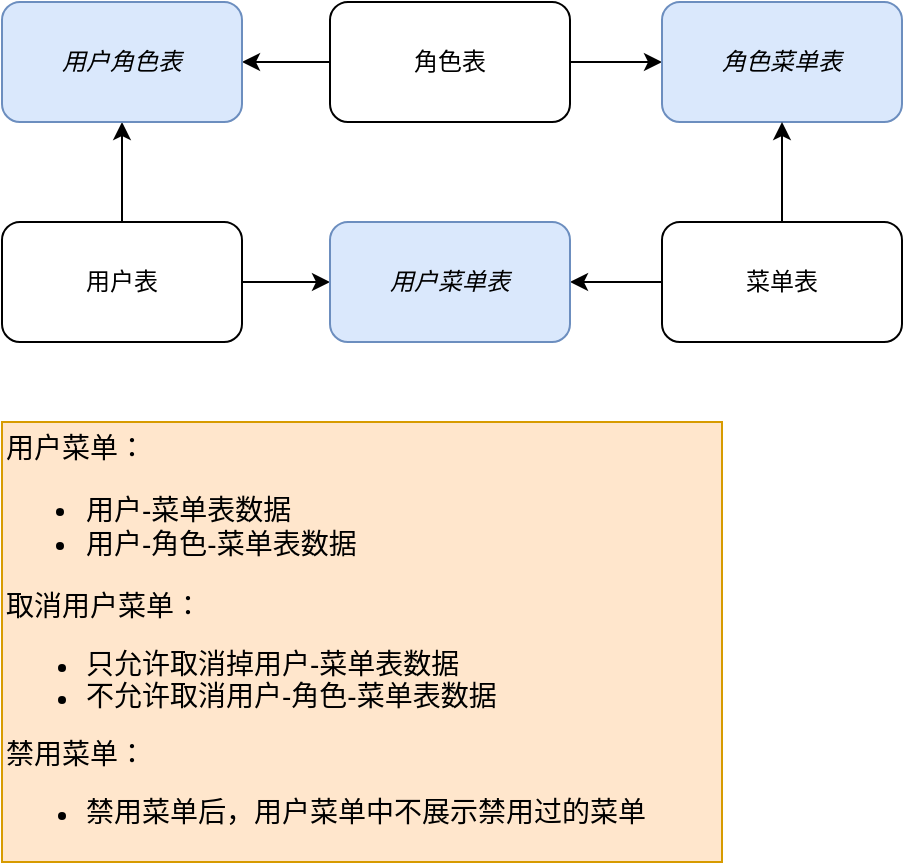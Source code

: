 <mxfile version="14.6.12" type="github">
  <diagram id="oQrvM1VzOBdNiyl4vu-T" name="Page-1">
    <mxGraphModel dx="868" dy="525" grid="1" gridSize="10" guides="1" tooltips="1" connect="1" arrows="1" fold="1" page="1" pageScale="1" pageWidth="827" pageHeight="1169" math="0" shadow="0">
      <root>
        <mxCell id="0" />
        <mxCell id="1" parent="0" />
        <mxCell id="nWkTAEv1N8oi5X_GSF99-6" style="edgeStyle=orthogonalEdgeStyle;rounded=0;orthogonalLoop=1;jettySize=auto;html=1;exitX=0.5;exitY=0;exitDx=0;exitDy=0;entryX=0.5;entryY=1;entryDx=0;entryDy=0;" edge="1" parent="1" source="nWkTAEv1N8oi5X_GSF99-1" target="nWkTAEv1N8oi5X_GSF99-3">
          <mxGeometry relative="1" as="geometry" />
        </mxCell>
        <mxCell id="nWkTAEv1N8oi5X_GSF99-11" value="" style="edgeStyle=orthogonalEdgeStyle;rounded=0;orthogonalLoop=1;jettySize=auto;html=1;" edge="1" parent="1" source="nWkTAEv1N8oi5X_GSF99-1" target="nWkTAEv1N8oi5X_GSF99-10">
          <mxGeometry relative="1" as="geometry" />
        </mxCell>
        <mxCell id="nWkTAEv1N8oi5X_GSF99-1" value="用户表" style="rounded=1;whiteSpace=wrap;html=1;" vertex="1" parent="1">
          <mxGeometry x="190" y="210" width="120" height="60" as="geometry" />
        </mxCell>
        <mxCell id="nWkTAEv1N8oi5X_GSF99-7" value="" style="edgeStyle=orthogonalEdgeStyle;rounded=0;orthogonalLoop=1;jettySize=auto;html=1;" edge="1" parent="1" source="nWkTAEv1N8oi5X_GSF99-2" target="nWkTAEv1N8oi5X_GSF99-3">
          <mxGeometry relative="1" as="geometry" />
        </mxCell>
        <mxCell id="nWkTAEv1N8oi5X_GSF99-8" value="" style="edgeStyle=orthogonalEdgeStyle;rounded=0;orthogonalLoop=1;jettySize=auto;html=1;" edge="1" parent="1" source="nWkTAEv1N8oi5X_GSF99-2" target="nWkTAEv1N8oi5X_GSF99-4">
          <mxGeometry relative="1" as="geometry" />
        </mxCell>
        <mxCell id="nWkTAEv1N8oi5X_GSF99-2" value="角色表" style="rounded=1;whiteSpace=wrap;html=1;" vertex="1" parent="1">
          <mxGeometry x="354" y="100" width="120" height="60" as="geometry" />
        </mxCell>
        <mxCell id="nWkTAEv1N8oi5X_GSF99-3" value="&lt;i&gt;用户角色表&lt;/i&gt;" style="rounded=1;whiteSpace=wrap;html=1;fillColor=#dae8fc;strokeColor=#6c8ebf;" vertex="1" parent="1">
          <mxGeometry x="190" y="100" width="120" height="60" as="geometry" />
        </mxCell>
        <mxCell id="nWkTAEv1N8oi5X_GSF99-4" value="&lt;i&gt;角色菜单表&lt;/i&gt;" style="rounded=1;whiteSpace=wrap;html=1;fillColor=#dae8fc;strokeColor=#6c8ebf;" vertex="1" parent="1">
          <mxGeometry x="520" y="100" width="120" height="60" as="geometry" />
        </mxCell>
        <mxCell id="nWkTAEv1N8oi5X_GSF99-9" value="" style="edgeStyle=orthogonalEdgeStyle;rounded=0;orthogonalLoop=1;jettySize=auto;html=1;" edge="1" parent="1" source="nWkTAEv1N8oi5X_GSF99-5" target="nWkTAEv1N8oi5X_GSF99-4">
          <mxGeometry relative="1" as="geometry" />
        </mxCell>
        <mxCell id="nWkTAEv1N8oi5X_GSF99-12" value="" style="edgeStyle=orthogonalEdgeStyle;rounded=0;orthogonalLoop=1;jettySize=auto;html=1;" edge="1" parent="1" source="nWkTAEv1N8oi5X_GSF99-5" target="nWkTAEv1N8oi5X_GSF99-10">
          <mxGeometry relative="1" as="geometry" />
        </mxCell>
        <mxCell id="nWkTAEv1N8oi5X_GSF99-5" value="菜单表" style="rounded=1;whiteSpace=wrap;html=1;" vertex="1" parent="1">
          <mxGeometry x="520" y="210" width="120" height="60" as="geometry" />
        </mxCell>
        <mxCell id="nWkTAEv1N8oi5X_GSF99-10" value="&lt;i&gt;用户菜单表&lt;/i&gt;" style="rounded=1;whiteSpace=wrap;html=1;fillColor=#dae8fc;strokeColor=#6c8ebf;" vertex="1" parent="1">
          <mxGeometry x="354" y="210" width="120" height="60" as="geometry" />
        </mxCell>
        <mxCell id="nWkTAEv1N8oi5X_GSF99-13" value="&lt;font style=&quot;font-size: 14px&quot;&gt;用户菜单：&lt;br&gt;&lt;/font&gt;&lt;ul style=&quot;font-size: 14px&quot;&gt;&lt;li&gt;&lt;font style=&quot;font-size: 14px&quot;&gt;用户-菜单表数据&lt;/font&gt;&lt;/li&gt;&lt;li&gt;&lt;font style=&quot;font-size: 14px&quot;&gt;用户-角色-菜单表数据&lt;/font&gt;&lt;/li&gt;&lt;/ul&gt;&lt;div&gt;&lt;span style=&quot;font-size: 14px&quot;&gt;取消用户菜单：&lt;/span&gt;&lt;/div&gt;&lt;div&gt;&lt;ul&gt;&lt;li&gt;&lt;span style=&quot;font-size: 14px&quot;&gt;只允许取消掉用户-菜单表数据&lt;/span&gt;&lt;/li&gt;&lt;li&gt;&lt;span style=&quot;font-size: 14px&quot;&gt;不允许取消用户-角色-菜单表数据&lt;/span&gt;&lt;/li&gt;&lt;/ul&gt;&lt;/div&gt;&lt;div&gt;&lt;span style=&quot;font-size: 14px&quot;&gt;禁用菜单：&lt;/span&gt;&lt;/div&gt;&lt;div&gt;&lt;ul&gt;&lt;li&gt;&lt;span style=&quot;font-size: 14px&quot;&gt;禁用菜单后，用户菜单中不展示禁用过的菜单&lt;/span&gt;&lt;/li&gt;&lt;/ul&gt;&lt;/div&gt;" style="text;html=1;strokeColor=#d79b00;fillColor=#ffe6cc;align=left;verticalAlign=middle;whiteSpace=wrap;rounded=0;" vertex="1" parent="1">
          <mxGeometry x="190" y="310" width="360" height="220" as="geometry" />
        </mxCell>
      </root>
    </mxGraphModel>
  </diagram>
</mxfile>
